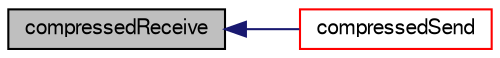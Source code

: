 digraph "compressedReceive"
{
  bgcolor="transparent";
  edge [fontname="FreeSans",fontsize="10",labelfontname="FreeSans",labelfontsize="10"];
  node [fontname="FreeSans",fontsize="10",shape=record];
  rankdir="LR";
  Node252 [label="compressedReceive",height=0.2,width=0.4,color="black", fillcolor="grey75", style="filled", fontcolor="black"];
  Node252 -> Node253 [dir="back",color="midnightblue",fontsize="10",style="solid",fontname="FreeSans"];
  Node253 [label="compressedSend",height=0.2,width=0.4,color="red",URL="$a26862.html#aa313587221e2193609af8c0bba02eed2",tooltip="Raw field send function with data compression. "];
}
